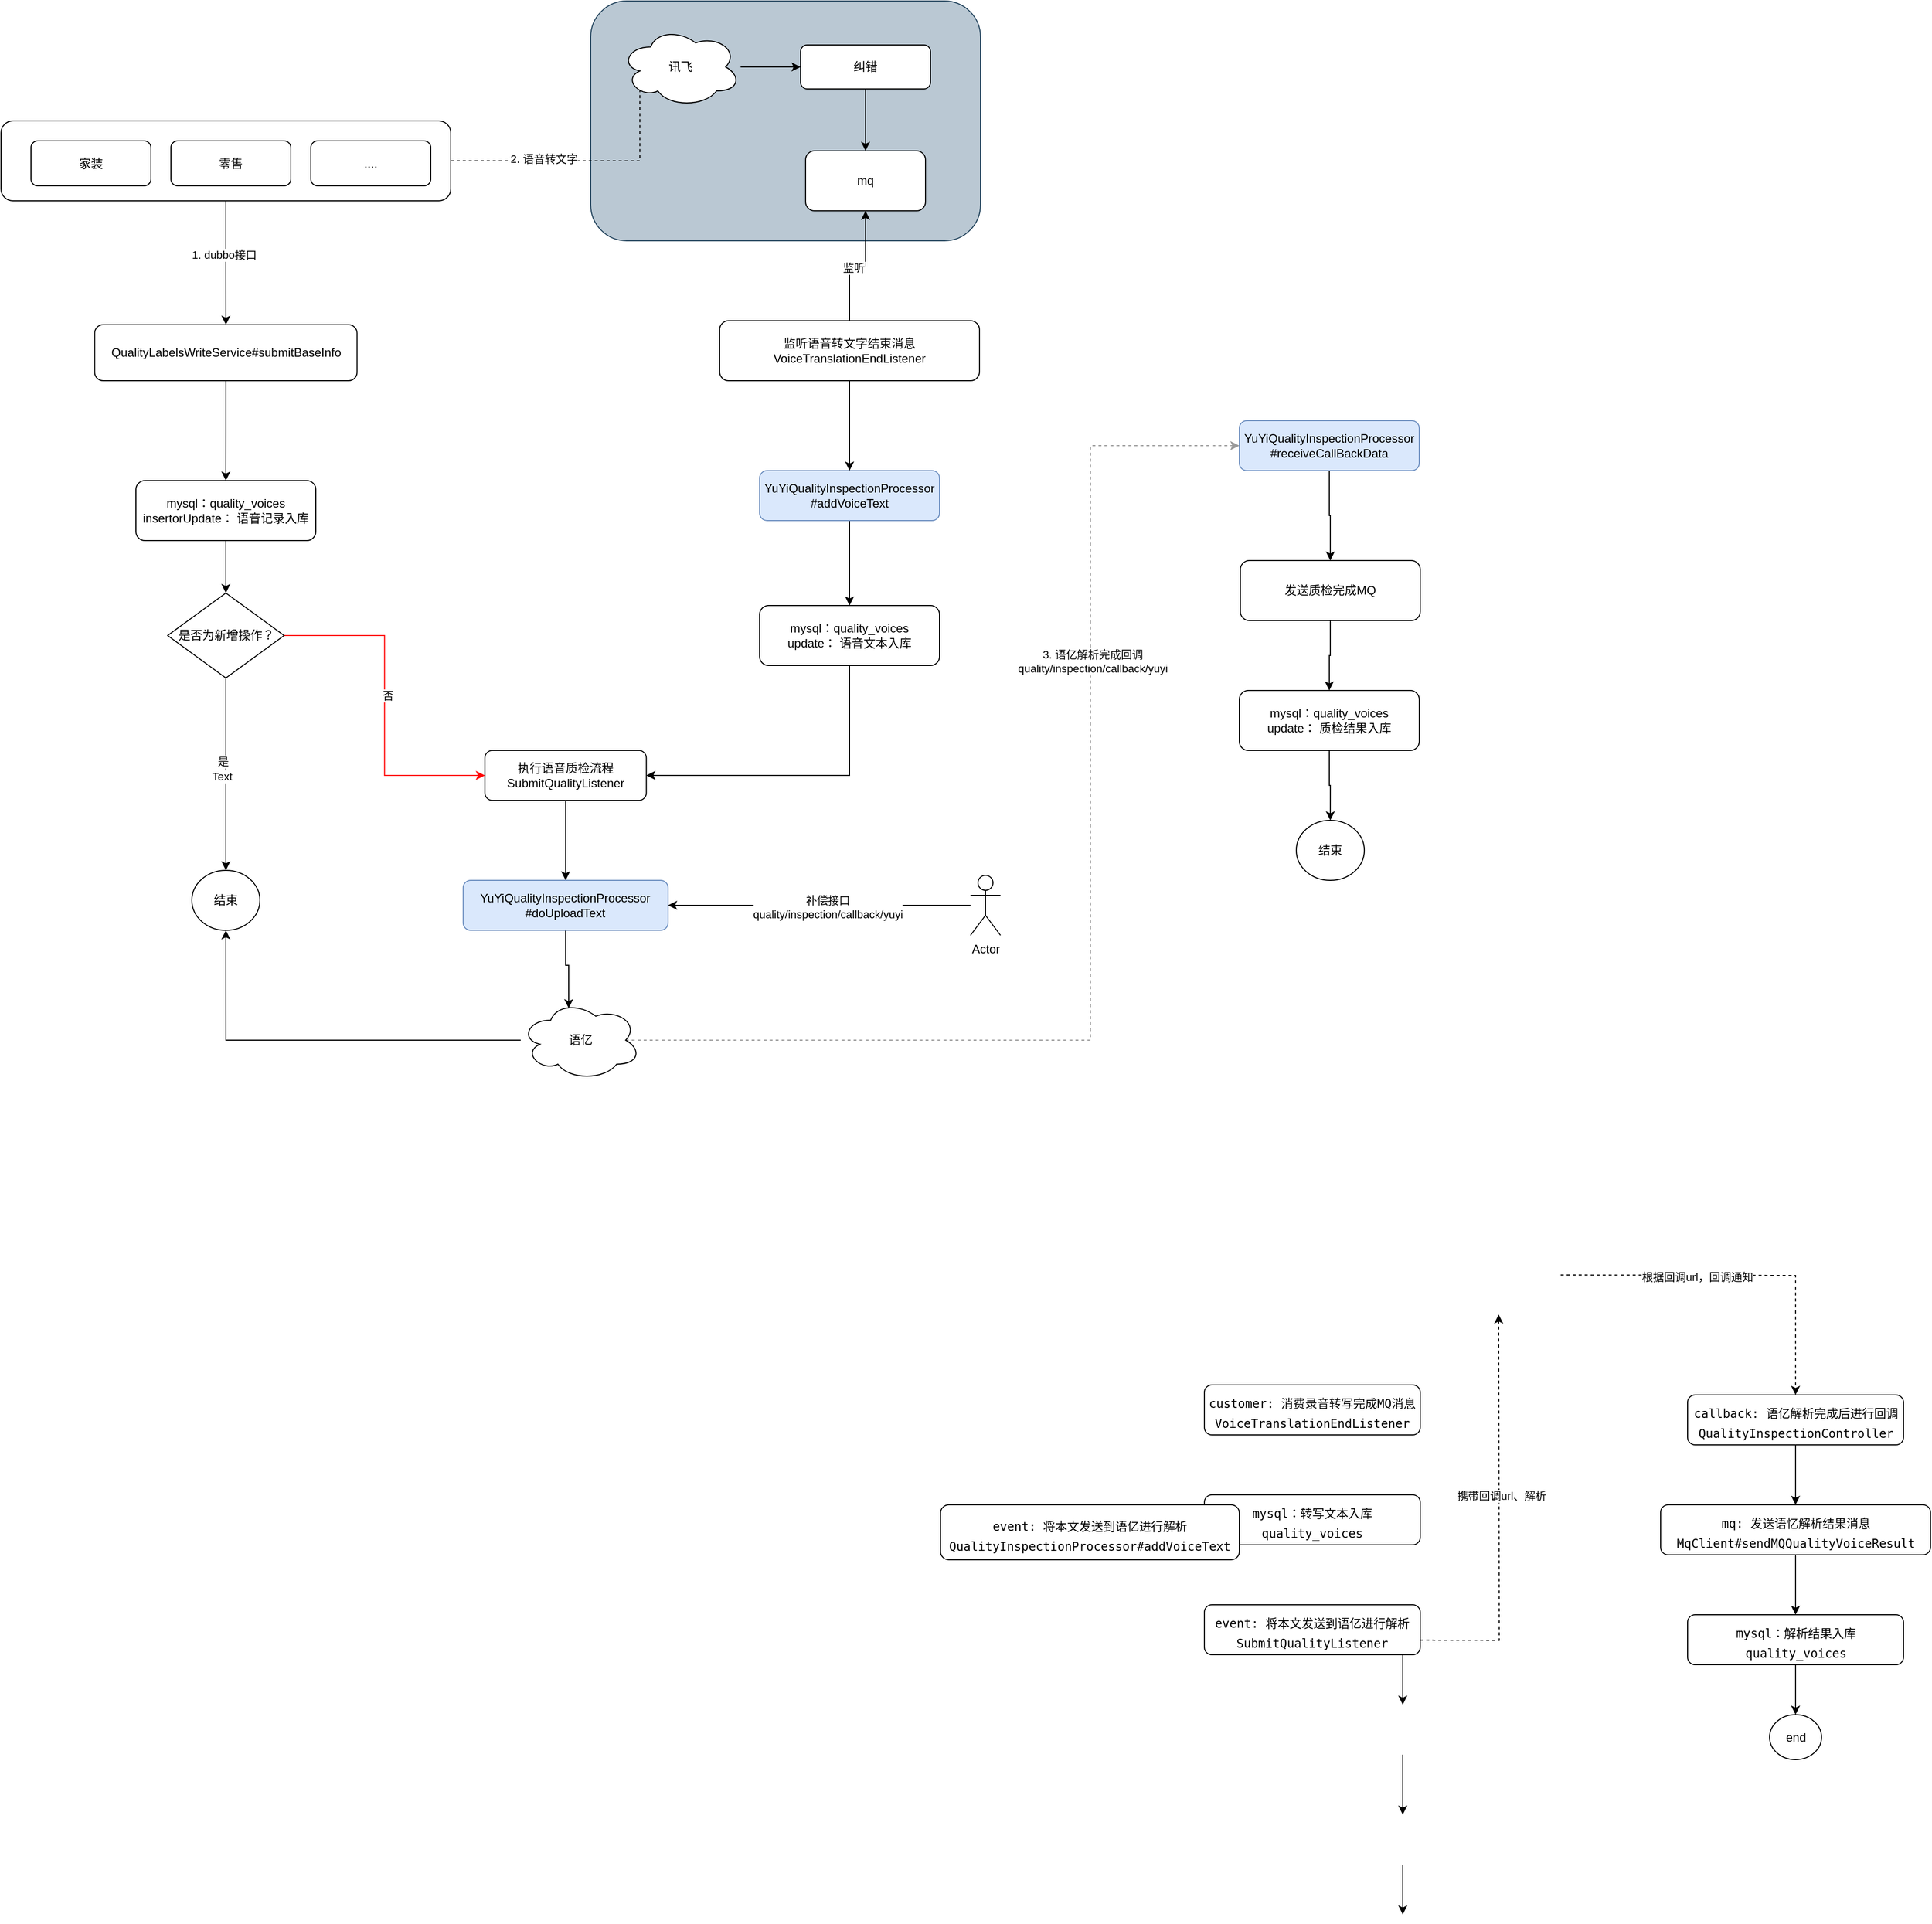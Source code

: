 <mxfile version="21.6.8" type="github">
  <diagram name="第 1 页" id="tPr0RWbO8Iqy3AoQoe7I">
    <mxGraphModel dx="1363" dy="2049" grid="1" gridSize="10" guides="1" tooltips="1" connect="1" arrows="1" fold="1" page="1" pageScale="1" pageWidth="827" pageHeight="1169" math="0" shadow="0">
      <root>
        <mxCell id="0" />
        <mxCell id="1" parent="0" />
        <mxCell id="bo52GMoFcjaKXzs8PNEk-110" value="" style="rounded=1;whiteSpace=wrap;html=1;fillColor=#bac8d3;strokeColor=#23445d;" vertex="1" parent="1">
          <mxGeometry x="660" y="-690" width="390" height="240" as="geometry" />
        </mxCell>
        <mxCell id="bo52GMoFcjaKXzs8PNEk-8" style="edgeStyle=orthogonalEdgeStyle;rounded=0;orthogonalLoop=1;jettySize=auto;html=1;" edge="1" parent="1">
          <mxGeometry relative="1" as="geometry">
            <mxPoint x="1472.5" y="1065" as="sourcePoint" />
            <mxPoint x="1472.5" y="1125" as="targetPoint" />
          </mxGeometry>
        </mxCell>
        <mxCell id="bo52GMoFcjaKXzs8PNEk-3" value="&lt;pre style=&quot;border-color: var(--border-color);&quot;&gt;&lt;font face=&quot;JetBrains Mono, monospace&quot;&gt;mysql：转写文本入库&lt;/font&gt;&lt;/pre&gt;&lt;pre style=&quot;border-color: var(--border-color); line-height: 0px;&quot;&gt;&lt;div style=&quot;&quot; data-line=&quot;true&quot; data-line-index=&quot;0&quot; data-zone-id=&quot;0&quot;&gt;quality_voices&lt;/div&gt;&lt;/pre&gt;" style="rounded=1;whiteSpace=wrap;html=1;" vertex="1" parent="1">
          <mxGeometry x="1274" y="805" width="216" height="50" as="geometry" />
        </mxCell>
        <mxCell id="bo52GMoFcjaKXzs8PNEk-6" style="edgeStyle=orthogonalEdgeStyle;rounded=0;orthogonalLoop=1;jettySize=auto;html=1;" edge="1" parent="1">
          <mxGeometry relative="1" as="geometry">
            <mxPoint x="1472.5" y="955" as="sourcePoint" />
            <mxPoint x="1472.5" y="1015" as="targetPoint" />
          </mxGeometry>
        </mxCell>
        <mxCell id="bo52GMoFcjaKXzs8PNEk-4" value="&lt;pre style=&quot;border-color: var(--border-color);&quot;&gt;&lt;font style=&quot;border-color: var(--border-color);&quot; face=&quot;JetBrains Mono, monospace&quot;&gt;customer: 消费录音转写完成MQ消息&lt;/font&gt;&lt;/pre&gt;&lt;pre style=&quot;border-color: var(--border-color); line-height: 0px;&quot;&gt;VoiceTranslationEndListener&lt;/pre&gt;" style="rounded=1;whiteSpace=wrap;html=1;" vertex="1" parent="1">
          <mxGeometry x="1274" y="695" width="216" height="50" as="geometry" />
        </mxCell>
        <mxCell id="bo52GMoFcjaKXzs8PNEk-23" style="edgeStyle=orthogonalEdgeStyle;rounded=0;orthogonalLoop=1;jettySize=auto;html=1;entryX=0.483;entryY=0.994;entryDx=0;entryDy=0;entryPerimeter=0;dashed=1;" edge="1" parent="1">
          <mxGeometry relative="1" as="geometry">
            <mxPoint x="1358" y="950.067" as="sourcePoint" />
            <mxPoint x="1568.46" y="624.52" as="targetPoint" />
          </mxGeometry>
        </mxCell>
        <mxCell id="bo52GMoFcjaKXzs8PNEk-26" value="携带回调url、解析" style="edgeLabel;html=1;align=center;verticalAlign=middle;resizable=0;points=[];" vertex="1" connectable="0" parent="bo52GMoFcjaKXzs8PNEk-23">
          <mxGeometry x="0.328" y="-2" relative="1" as="geometry">
            <mxPoint y="1" as="offset" />
          </mxGeometry>
        </mxCell>
        <mxCell id="bo52GMoFcjaKXzs8PNEk-29" style="edgeStyle=orthogonalEdgeStyle;rounded=0;orthogonalLoop=1;jettySize=auto;html=1;entryX=0.5;entryY=0;entryDx=0;entryDy=0;" edge="1" parent="1">
          <mxGeometry relative="1" as="geometry">
            <mxPoint x="1472.5" y="1175" as="sourcePoint" />
            <mxPoint x="1472.5" y="1225" as="targetPoint" />
          </mxGeometry>
        </mxCell>
        <mxCell id="bo52GMoFcjaKXzs8PNEk-7" value="&lt;pre style=&quot;border-color: var(--border-color);&quot;&gt;&lt;font face=&quot;JetBrains Mono, monospace&quot;&gt;event: 将本文发送到语亿进行解析&lt;/font&gt;&lt;/pre&gt;&lt;pre style=&quot;border-color: var(--border-color); line-height: 0px;&quot;&gt;&lt;div style=&quot;&quot; data-line=&quot;true&quot; data-line-index=&quot;0&quot; data-zone-id=&quot;0&quot;&gt;&lt;div style=&quot;&quot; data-line=&quot;true&quot; data-line-index=&quot;0&quot; data-zone-id=&quot;0&quot;&gt;SubmitQualityListener&lt;/div&gt;&lt;/div&gt;&lt;/pre&gt;" style="rounded=1;whiteSpace=wrap;html=1;" vertex="1" parent="1">
          <mxGeometry x="1274" y="915" width="216" height="50" as="geometry" />
        </mxCell>
        <mxCell id="bo52GMoFcjaKXzs8PNEk-17" style="edgeStyle=orthogonalEdgeStyle;rounded=0;orthogonalLoop=1;jettySize=auto;html=1;" edge="1" parent="1" source="bo52GMoFcjaKXzs8PNEk-11" target="bo52GMoFcjaKXzs8PNEk-16">
          <mxGeometry relative="1" as="geometry" />
        </mxCell>
        <mxCell id="bo52GMoFcjaKXzs8PNEk-11" value="&lt;pre style=&quot;border-color: var(--border-color);&quot;&gt;&lt;font face=&quot;JetBrains Mono, monospace&quot;&gt;callback: 语亿解析完成后进行回调&lt;/font&gt;&lt;/pre&gt;&lt;pre style=&quot;border-color: var(--border-color); line-height: 0px;&quot;&gt;&lt;div style=&quot;&quot; data-line=&quot;true&quot; data-line-index=&quot;0&quot; data-zone-id=&quot;0&quot;&gt;&lt;div style=&quot;&quot; data-line=&quot;true&quot; data-line-index=&quot;0&quot; data-zone-id=&quot;0&quot;&gt;&lt;div style=&quot;&quot; data-line=&quot;true&quot; data-line-index=&quot;0&quot; data-zone-id=&quot;0&quot;&gt;QualityInspectionController&lt;/div&gt;&lt;/div&gt;&lt;/div&gt;&lt;/pre&gt;" style="rounded=1;whiteSpace=wrap;html=1;" vertex="1" parent="1">
          <mxGeometry x="1757.5" y="705" width="216" height="50" as="geometry" />
        </mxCell>
        <mxCell id="bo52GMoFcjaKXzs8PNEk-19" style="edgeStyle=orthogonalEdgeStyle;rounded=0;orthogonalLoop=1;jettySize=auto;html=1;" edge="1" parent="1" source="bo52GMoFcjaKXzs8PNEk-16" target="bo52GMoFcjaKXzs8PNEk-18">
          <mxGeometry relative="1" as="geometry" />
        </mxCell>
        <mxCell id="bo52GMoFcjaKXzs8PNEk-16" value="&lt;pre style=&quot;border-color: var(--border-color);&quot;&gt;&lt;font face=&quot;JetBrains Mono, monospace&quot;&gt;mq: 发送语忆解析结果消息&lt;/font&gt;&lt;/pre&gt;&lt;pre style=&quot;border-color: var(--border-color); line-height: 0px;&quot;&gt;&lt;div style=&quot;&quot; data-line=&quot;true&quot; data-line-index=&quot;0&quot; data-zone-id=&quot;0&quot;&gt;&lt;div style=&quot;&quot; data-line=&quot;true&quot; data-line-index=&quot;0&quot; data-zone-id=&quot;0&quot;&gt;MqClient#sendMQQualityVoiceResult&lt;/div&gt;&lt;/div&gt;&lt;/pre&gt;" style="rounded=1;whiteSpace=wrap;html=1;" vertex="1" parent="1">
          <mxGeometry x="1730.5" y="815" width="270" height="50" as="geometry" />
        </mxCell>
        <mxCell id="bo52GMoFcjaKXzs8PNEk-21" style="edgeStyle=orthogonalEdgeStyle;rounded=0;orthogonalLoop=1;jettySize=auto;html=1;entryX=0.5;entryY=0;entryDx=0;entryDy=0;" edge="1" parent="1" source="bo52GMoFcjaKXzs8PNEk-18" target="bo52GMoFcjaKXzs8PNEk-20">
          <mxGeometry relative="1" as="geometry" />
        </mxCell>
        <mxCell id="bo52GMoFcjaKXzs8PNEk-18" value="&lt;pre style=&quot;border-color: var(--border-color);&quot;&gt;&lt;font face=&quot;JetBrains Mono, monospace&quot;&gt;mysql：解析结果入库&lt;/font&gt;&lt;/pre&gt;&lt;pre style=&quot;border-color: var(--border-color); line-height: 0px;&quot;&gt;&lt;div style=&quot;&quot; data-line=&quot;true&quot; data-line-index=&quot;0&quot; data-zone-id=&quot;0&quot;&gt;quality_voices&lt;/div&gt;&lt;/pre&gt;" style="rounded=1;whiteSpace=wrap;html=1;" vertex="1" parent="1">
          <mxGeometry x="1757.5" y="925" width="216" height="50" as="geometry" />
        </mxCell>
        <mxCell id="bo52GMoFcjaKXzs8PNEk-20" value="end" style="ellipse;whiteSpace=wrap;html=1;rounded=1;" vertex="1" parent="1">
          <mxGeometry x="1839.5" y="1025" width="52" height="45" as="geometry" />
        </mxCell>
        <mxCell id="bo52GMoFcjaKXzs8PNEk-24" style="edgeStyle=orthogonalEdgeStyle;rounded=0;orthogonalLoop=1;jettySize=auto;html=1;entryX=0.5;entryY=0;entryDx=0;entryDy=0;dashed=1;" edge="1" parent="1" target="bo52GMoFcjaKXzs8PNEk-11">
          <mxGeometry relative="1" as="geometry">
            <mxPoint x="1630.5" y="585" as="sourcePoint" />
          </mxGeometry>
        </mxCell>
        <mxCell id="bo52GMoFcjaKXzs8PNEk-27" value="根据回调url，回调通知" style="edgeLabel;html=1;align=center;verticalAlign=middle;resizable=0;points=[];" vertex="1" connectable="0" parent="bo52GMoFcjaKXzs8PNEk-24">
          <mxGeometry x="-0.23" relative="1" as="geometry">
            <mxPoint y="1" as="offset" />
          </mxGeometry>
        </mxCell>
        <mxCell id="bo52GMoFcjaKXzs8PNEk-60" style="edgeStyle=orthogonalEdgeStyle;rounded=0;orthogonalLoop=1;jettySize=auto;html=1;entryX=0;entryY=0.5;entryDx=0;entryDy=0;dashed=1;exitX=0.875;exitY=0.5;exitDx=0;exitDy=0;exitPerimeter=0;strokeColor=#999999;" edge="1" parent="1" source="bo52GMoFcjaKXzs8PNEk-22" target="bo52GMoFcjaKXzs8PNEk-33">
          <mxGeometry relative="1" as="geometry">
            <mxPoint x="743.75" y="350" as="sourcePoint" />
            <Array as="points">
              <mxPoint x="1160" y="350" />
              <mxPoint x="1160" y="-245" />
            </Array>
          </mxGeometry>
        </mxCell>
        <mxCell id="bo52GMoFcjaKXzs8PNEk-61" value="3. 语亿解析完成回调&lt;br&gt;&lt;div style=&quot;&quot;&gt;quality/inspection/callback/yuyi&lt;/div&gt;" style="edgeLabel;html=1;align=center;verticalAlign=middle;resizable=0;points=[];" vertex="1" connectable="0" parent="bo52GMoFcjaKXzs8PNEk-60">
          <mxGeometry x="0.397" y="-2" relative="1" as="geometry">
            <mxPoint as="offset" />
          </mxGeometry>
        </mxCell>
        <mxCell id="bo52GMoFcjaKXzs8PNEk-66" value="" style="edgeStyle=orthogonalEdgeStyle;rounded=0;orthogonalLoop=1;jettySize=auto;html=1;" edge="1" parent="1" source="bo52GMoFcjaKXzs8PNEk-22" target="bo52GMoFcjaKXzs8PNEk-65">
          <mxGeometry relative="1" as="geometry" />
        </mxCell>
        <mxCell id="bo52GMoFcjaKXzs8PNEk-22" value="&lt;pre style=&quot;border-color: var(--border-color);&quot;&gt;&lt;font style=&quot;border-color: var(--border-color);&quot; face=&quot;JetBrains Mono, monospace&quot;&gt;语亿&lt;/font&gt;&lt;/pre&gt;" style="ellipse;shape=cloud;whiteSpace=wrap;html=1;" vertex="1" parent="1">
          <mxGeometry x="590" y="310" width="120" height="80" as="geometry" />
        </mxCell>
        <mxCell id="bo52GMoFcjaKXzs8PNEk-28" value="&lt;pre style=&quot;border-color: var(--border-color);&quot;&gt;&lt;font face=&quot;JetBrains Mono, monospace&quot;&gt;event: 将本文发送到语亿进行解析&lt;/font&gt;&lt;/pre&gt;&lt;pre style=&quot;border-color: var(--border-color); line-height: 0px;&quot;&gt;&lt;div style=&quot;&quot; data-line=&quot;true&quot; data-line-index=&quot;0&quot; data-zone-id=&quot;0&quot;&gt;&lt;div style=&quot;&quot; data-line=&quot;true&quot; data-line-index=&quot;0&quot; data-zone-id=&quot;0&quot;&gt;&lt;div style=&quot;&quot; data-line=&quot;true&quot; data-line-index=&quot;0&quot; data-zone-id=&quot;0&quot;&gt;QualityInspectionProcessor#addVoiceText&lt;/div&gt;&lt;/div&gt;&lt;/div&gt;&lt;/pre&gt;" style="rounded=1;whiteSpace=wrap;html=1;" vertex="1" parent="1">
          <mxGeometry x="1010" y="815" width="299" height="55" as="geometry" />
        </mxCell>
        <mxCell id="bo52GMoFcjaKXzs8PNEk-52" style="edgeStyle=orthogonalEdgeStyle;rounded=0;orthogonalLoop=1;jettySize=auto;html=1;entryX=0.5;entryY=0;entryDx=0;entryDy=0;" edge="1" parent="1" source="bo52GMoFcjaKXzs8PNEk-32" target="bo52GMoFcjaKXzs8PNEk-53">
          <mxGeometry relative="1" as="geometry">
            <mxPoint x="1063.107" y="-85" as="targetPoint" />
          </mxGeometry>
        </mxCell>
        <mxCell id="bo52GMoFcjaKXzs8PNEk-32" value="&lt;div style=&quot;&quot;&gt;YuYiQualityInspectionProcessor&lt;br&gt;&lt;/div&gt;&lt;div style=&quot;&quot;&gt;#addVoiceText&lt;/div&gt;" style="rounded=1;whiteSpace=wrap;html=1;fillColor=#dae8fc;strokeColor=#6c8ebf;" vertex="1" parent="1">
          <mxGeometry x="829" y="-220" width="180" height="50" as="geometry" />
        </mxCell>
        <mxCell id="bo52GMoFcjaKXzs8PNEk-91" style="edgeStyle=orthogonalEdgeStyle;rounded=0;orthogonalLoop=1;jettySize=auto;html=1;entryX=0.5;entryY=0;entryDx=0;entryDy=0;" edge="1" parent="1" source="bo52GMoFcjaKXzs8PNEk-33" target="bo52GMoFcjaKXzs8PNEk-90">
          <mxGeometry relative="1" as="geometry" />
        </mxCell>
        <mxCell id="bo52GMoFcjaKXzs8PNEk-33" value="&lt;div style=&quot;&quot;&gt;&lt;div style=&quot;&quot;&gt;YuYiQualityInspectionProcessor&lt;/div&gt;&lt;/div&gt;&lt;div style=&quot;&quot;&gt;#receiveCallBackData&lt;/div&gt;" style="rounded=1;whiteSpace=wrap;html=1;fillColor=#dae8fc;strokeColor=#6c8ebf;" vertex="1" parent="1">
          <mxGeometry x="1309" y="-270" width="180" height="50" as="geometry" />
        </mxCell>
        <mxCell id="bo52GMoFcjaKXzs8PNEk-42" style="edgeStyle=orthogonalEdgeStyle;rounded=0;orthogonalLoop=1;jettySize=auto;html=1;" edge="1" parent="1" source="bo52GMoFcjaKXzs8PNEk-36" target="bo52GMoFcjaKXzs8PNEk-32">
          <mxGeometry relative="1" as="geometry" />
        </mxCell>
        <mxCell id="bo52GMoFcjaKXzs8PNEk-112" style="edgeStyle=orthogonalEdgeStyle;rounded=0;orthogonalLoop=1;jettySize=auto;html=1;entryX=0.5;entryY=1;entryDx=0;entryDy=0;" edge="1" parent="1" source="bo52GMoFcjaKXzs8PNEk-36" target="bo52GMoFcjaKXzs8PNEk-107">
          <mxGeometry relative="1" as="geometry" />
        </mxCell>
        <mxCell id="bo52GMoFcjaKXzs8PNEk-113" value="监听" style="edgeLabel;html=1;align=center;verticalAlign=middle;resizable=0;points=[];" vertex="1" connectable="0" parent="bo52GMoFcjaKXzs8PNEk-112">
          <mxGeometry x="-0.068" y="-2" relative="1" as="geometry">
            <mxPoint as="offset" />
          </mxGeometry>
        </mxCell>
        <mxCell id="bo52GMoFcjaKXzs8PNEk-36" value="&lt;div style=&quot;&quot;&gt;监听语音转文字结束消息&lt;/div&gt;&lt;div style=&quot;&quot;&gt;VoiceTranslationEndListener&lt;/div&gt;" style="rounded=1;whiteSpace=wrap;html=1;" vertex="1" parent="1">
          <mxGeometry x="789" y="-370" width="260" height="60" as="geometry" />
        </mxCell>
        <mxCell id="bo52GMoFcjaKXzs8PNEk-63" value="" style="edgeStyle=orthogonalEdgeStyle;rounded=0;orthogonalLoop=1;jettySize=auto;html=1;" edge="1" parent="1" source="bo52GMoFcjaKXzs8PNEk-43" target="bo52GMoFcjaKXzs8PNEk-64">
          <mxGeometry relative="1" as="geometry">
            <mxPoint x="295" y="-355" as="targetPoint" />
          </mxGeometry>
        </mxCell>
        <mxCell id="bo52GMoFcjaKXzs8PNEk-98" value="1. dubbo接口" style="edgeLabel;html=1;align=center;verticalAlign=middle;resizable=0;points=[];" vertex="1" connectable="0" parent="bo52GMoFcjaKXzs8PNEk-63">
          <mxGeometry x="-0.131" y="-2" relative="1" as="geometry">
            <mxPoint as="offset" />
          </mxGeometry>
        </mxCell>
        <mxCell id="bo52GMoFcjaKXzs8PNEk-100" style="edgeStyle=orthogonalEdgeStyle;rounded=0;orthogonalLoop=1;jettySize=auto;html=1;entryX=0.16;entryY=0.55;entryDx=0;entryDy=0;entryPerimeter=0;dashed=1;" edge="1" parent="1" source="bo52GMoFcjaKXzs8PNEk-43" target="bo52GMoFcjaKXzs8PNEk-72">
          <mxGeometry relative="1" as="geometry" />
        </mxCell>
        <mxCell id="bo52GMoFcjaKXzs8PNEk-102" value="2. 语音转文字" style="edgeLabel;html=1;align=center;verticalAlign=middle;resizable=0;points=[];" vertex="1" connectable="0" parent="bo52GMoFcjaKXzs8PNEk-100">
          <mxGeometry x="-0.333" y="2" relative="1" as="geometry">
            <mxPoint as="offset" />
          </mxGeometry>
        </mxCell>
        <mxCell id="bo52GMoFcjaKXzs8PNEk-43" value="" style="rounded=1;whiteSpace=wrap;html=1;" vertex="1" parent="1">
          <mxGeometry x="70" y="-570" width="450" height="80" as="geometry" />
        </mxCell>
        <mxCell id="bo52GMoFcjaKXzs8PNEk-44" value="家装" style="rounded=1;whiteSpace=wrap;html=1;" vertex="1" parent="1">
          <mxGeometry x="100" y="-550" width="120" height="45" as="geometry" />
        </mxCell>
        <mxCell id="bo52GMoFcjaKXzs8PNEk-45" value="零售" style="rounded=1;whiteSpace=wrap;html=1;" vertex="1" parent="1">
          <mxGeometry x="240" y="-550" width="120" height="45" as="geometry" />
        </mxCell>
        <mxCell id="bo52GMoFcjaKXzs8PNEk-46" value="...." style="rounded=1;whiteSpace=wrap;html=1;" vertex="1" parent="1">
          <mxGeometry x="380" y="-550" width="120" height="45" as="geometry" />
        </mxCell>
        <mxCell id="bo52GMoFcjaKXzs8PNEk-71" style="edgeStyle=orthogonalEdgeStyle;rounded=0;orthogonalLoop=1;jettySize=auto;html=1;entryX=1;entryY=0.5;entryDx=0;entryDy=0;exitX=0.5;exitY=1;exitDx=0;exitDy=0;" edge="1" parent="1" source="bo52GMoFcjaKXzs8PNEk-53" target="bo52GMoFcjaKXzs8PNEk-55">
          <mxGeometry relative="1" as="geometry">
            <mxPoint x="764.5" y="85" as="targetPoint" />
          </mxGeometry>
        </mxCell>
        <mxCell id="bo52GMoFcjaKXzs8PNEk-53" value="&lt;div style=&quot;&quot;&gt;mysql：quality_voices&lt;br&gt;&lt;/div&gt;&lt;div style=&quot;&quot;&gt;update： 语音文本入库&lt;/div&gt;" style="rounded=1;whiteSpace=wrap;html=1;fillColor=#FFFFFF;strokeColor=#000000;" vertex="1" parent="1">
          <mxGeometry x="829" y="-85" width="180" height="60" as="geometry" />
        </mxCell>
        <mxCell id="bo52GMoFcjaKXzs8PNEk-96" style="edgeStyle=orthogonalEdgeStyle;rounded=0;orthogonalLoop=1;jettySize=auto;html=1;entryX=0.5;entryY=0;entryDx=0;entryDy=0;" edge="1" parent="1" source="bo52GMoFcjaKXzs8PNEk-55" target="bo52GMoFcjaKXzs8PNEk-34">
          <mxGeometry relative="1" as="geometry" />
        </mxCell>
        <mxCell id="bo52GMoFcjaKXzs8PNEk-55" value="&lt;div style=&quot;&quot;&gt;执行语音质检流程&lt;/div&gt;&lt;div style=&quot;&quot;&gt;SubmitQualityListener&lt;/div&gt;" style="rounded=1;whiteSpace=wrap;html=1;" vertex="1" parent="1">
          <mxGeometry x="554.17" y="60" width="161.5" height="50" as="geometry" />
        </mxCell>
        <mxCell id="bo52GMoFcjaKXzs8PNEk-68" style="edgeStyle=orthogonalEdgeStyle;rounded=0;orthogonalLoop=1;jettySize=auto;html=1;entryX=0.5;entryY=0;entryDx=0;entryDy=0;" edge="1" parent="1" source="bo52GMoFcjaKXzs8PNEk-64" target="bo52GMoFcjaKXzs8PNEk-67">
          <mxGeometry relative="1" as="geometry" />
        </mxCell>
        <mxCell id="bo52GMoFcjaKXzs8PNEk-64" value="&lt;div style=&quot;&quot;&gt;QualityLabelsWriteService#submitBaseInfo&lt;/div&gt;" style="rounded=1;whiteSpace=wrap;html=1;" vertex="1" parent="1">
          <mxGeometry x="163.75" y="-366" width="262.5" height="56" as="geometry" />
        </mxCell>
        <mxCell id="bo52GMoFcjaKXzs8PNEk-65" value="结束" style="ellipse;whiteSpace=wrap;html=1;" vertex="1" parent="1">
          <mxGeometry x="260.97" y="180" width="68.07" height="60" as="geometry" />
        </mxCell>
        <mxCell id="bo52GMoFcjaKXzs8PNEk-82" style="edgeStyle=orthogonalEdgeStyle;rounded=0;orthogonalLoop=1;jettySize=auto;html=1;entryX=0.5;entryY=0;entryDx=0;entryDy=0;" edge="1" parent="1" source="bo52GMoFcjaKXzs8PNEk-67" target="bo52GMoFcjaKXzs8PNEk-81">
          <mxGeometry relative="1" as="geometry" />
        </mxCell>
        <mxCell id="bo52GMoFcjaKXzs8PNEk-67" value="&lt;div style=&quot;&quot;&gt;mysql：quality_voices&lt;br&gt;&lt;/div&gt;&lt;div style=&quot;&quot;&gt;insertorUpdate： 语音记录入库&lt;/div&gt;" style="rounded=1;whiteSpace=wrap;html=1;" vertex="1" parent="1">
          <mxGeometry x="205" y="-210" width="180" height="60" as="geometry" />
        </mxCell>
        <mxCell id="bo52GMoFcjaKXzs8PNEk-97" style="edgeStyle=orthogonalEdgeStyle;rounded=0;orthogonalLoop=1;jettySize=auto;html=1;entryX=0.4;entryY=0.1;entryDx=0;entryDy=0;entryPerimeter=0;" edge="1" parent="1" source="bo52GMoFcjaKXzs8PNEk-34" target="bo52GMoFcjaKXzs8PNEk-22">
          <mxGeometry relative="1" as="geometry" />
        </mxCell>
        <mxCell id="bo52GMoFcjaKXzs8PNEk-34" value="&lt;div style=&quot;&quot;&gt;&lt;div style=&quot;&quot;&gt;YuYiQualityInspectionProcessor&lt;/div&gt;&lt;/div&gt;&lt;div style=&quot;&quot;&gt;#doUploadText&lt;/div&gt;" style="rounded=1;whiteSpace=wrap;html=1;fillColor=#dae8fc;strokeColor=#6c8ebf;" vertex="1" parent="1">
          <mxGeometry x="532.42" y="190" width="205" height="50" as="geometry" />
        </mxCell>
        <mxCell id="bo52GMoFcjaKXzs8PNEk-73" style="edgeStyle=orthogonalEdgeStyle;rounded=0;orthogonalLoop=1;jettySize=auto;html=1;entryX=0;entryY=0.5;entryDx=0;entryDy=0;" edge="1" parent="1" source="bo52GMoFcjaKXzs8PNEk-72" target="bo52GMoFcjaKXzs8PNEk-104">
          <mxGeometry relative="1" as="geometry">
            <mxPoint x="920" y="-527" as="targetPoint" />
          </mxGeometry>
        </mxCell>
        <mxCell id="bo52GMoFcjaKXzs8PNEk-72" value="&lt;pre style=&quot;border-color: var(--border-color);&quot;&gt;&lt;font style=&quot;border-color: var(--border-color);&quot; face=&quot;JetBrains Mono, monospace&quot;&gt;讯飞&lt;/font&gt;&lt;/pre&gt;" style="ellipse;shape=cloud;whiteSpace=wrap;html=1;" vertex="1" parent="1">
          <mxGeometry x="690" y="-664" width="120" height="80" as="geometry" />
        </mxCell>
        <mxCell id="bo52GMoFcjaKXzs8PNEk-84" style="edgeStyle=orthogonalEdgeStyle;rounded=0;orthogonalLoop=1;jettySize=auto;html=1;entryX=0;entryY=0.5;entryDx=0;entryDy=0;strokeColor=#FF0000;" edge="1" parent="1" source="bo52GMoFcjaKXzs8PNEk-81" target="bo52GMoFcjaKXzs8PNEk-55">
          <mxGeometry relative="1" as="geometry">
            <mxPoint x="512.17" y="85" as="targetPoint" />
          </mxGeometry>
        </mxCell>
        <mxCell id="bo52GMoFcjaKXzs8PNEk-85" value="否" style="edgeLabel;html=1;align=center;verticalAlign=middle;resizable=0;points=[];" vertex="1" connectable="0" parent="bo52GMoFcjaKXzs8PNEk-84">
          <mxGeometry x="-0.06" y="3" relative="1" as="geometry">
            <mxPoint as="offset" />
          </mxGeometry>
        </mxCell>
        <mxCell id="bo52GMoFcjaKXzs8PNEk-86" style="edgeStyle=orthogonalEdgeStyle;rounded=0;orthogonalLoop=1;jettySize=auto;html=1;" edge="1" parent="1" source="bo52GMoFcjaKXzs8PNEk-81" target="bo52GMoFcjaKXzs8PNEk-65">
          <mxGeometry relative="1" as="geometry" />
        </mxCell>
        <mxCell id="bo52GMoFcjaKXzs8PNEk-87" value="是" style="edgeLabel;html=1;align=center;verticalAlign=middle;resizable=0;points=[];" vertex="1" connectable="0" parent="bo52GMoFcjaKXzs8PNEk-86">
          <mxGeometry x="-0.143" y="-3" relative="1" as="geometry">
            <mxPoint y="1" as="offset" />
          </mxGeometry>
        </mxCell>
        <mxCell id="bo52GMoFcjaKXzs8PNEk-99" value="Text" style="edgeLabel;html=1;align=center;verticalAlign=middle;resizable=0;points=[];" vertex="1" connectable="0" parent="bo52GMoFcjaKXzs8PNEk-86">
          <mxGeometry x="0.017" y="-4" relative="1" as="geometry">
            <mxPoint as="offset" />
          </mxGeometry>
        </mxCell>
        <mxCell id="bo52GMoFcjaKXzs8PNEk-81" value="是否为新增操作？" style="rhombus;whiteSpace=wrap;html=1;" vertex="1" parent="1">
          <mxGeometry x="236.75" y="-97.5" width="116.5" height="85" as="geometry" />
        </mxCell>
        <mxCell id="bo52GMoFcjaKXzs8PNEk-95" style="edgeStyle=orthogonalEdgeStyle;rounded=0;orthogonalLoop=1;jettySize=auto;html=1;" edge="1" parent="1" source="bo52GMoFcjaKXzs8PNEk-88" target="bo52GMoFcjaKXzs8PNEk-94">
          <mxGeometry relative="1" as="geometry" />
        </mxCell>
        <mxCell id="bo52GMoFcjaKXzs8PNEk-88" value="&lt;div style=&quot;&quot;&gt;mysql：quality_voices&lt;br&gt;&lt;/div&gt;&lt;div style=&quot;&quot;&gt;update： 质检结果入库&lt;/div&gt;" style="rounded=1;whiteSpace=wrap;html=1;" vertex="1" parent="1">
          <mxGeometry x="1309" width="180" height="60" as="geometry" />
        </mxCell>
        <mxCell id="bo52GMoFcjaKXzs8PNEk-92" style="edgeStyle=orthogonalEdgeStyle;rounded=0;orthogonalLoop=1;jettySize=auto;html=1;" edge="1" parent="1" source="bo52GMoFcjaKXzs8PNEk-90" target="bo52GMoFcjaKXzs8PNEk-88">
          <mxGeometry relative="1" as="geometry" />
        </mxCell>
        <mxCell id="bo52GMoFcjaKXzs8PNEk-90" value="&lt;div style=&quot;&quot;&gt;发送质检完成MQ&lt;/div&gt;" style="rounded=1;whiteSpace=wrap;html=1;" vertex="1" parent="1">
          <mxGeometry x="1310" y="-130" width="180" height="60" as="geometry" />
        </mxCell>
        <mxCell id="bo52GMoFcjaKXzs8PNEk-94" value="结束" style="ellipse;whiteSpace=wrap;html=1;" vertex="1" parent="1">
          <mxGeometry x="1365.97" y="130" width="68.07" height="60" as="geometry" />
        </mxCell>
        <mxCell id="bo52GMoFcjaKXzs8PNEk-108" value="" style="edgeStyle=orthogonalEdgeStyle;rounded=0;orthogonalLoop=1;jettySize=auto;html=1;" edge="1" parent="1" source="bo52GMoFcjaKXzs8PNEk-104" target="bo52GMoFcjaKXzs8PNEk-107">
          <mxGeometry relative="1" as="geometry" />
        </mxCell>
        <mxCell id="bo52GMoFcjaKXzs8PNEk-104" value="&lt;div style=&quot;&quot;&gt;纠错&lt;/div&gt;" style="rounded=1;whiteSpace=wrap;html=1;" vertex="1" parent="1">
          <mxGeometry x="870" y="-646" width="130" height="44" as="geometry" />
        </mxCell>
        <mxCell id="bo52GMoFcjaKXzs8PNEk-107" value="mq" style="whiteSpace=wrap;html=1;rounded=1;" vertex="1" parent="1">
          <mxGeometry x="875" y="-540" width="120" height="60" as="geometry" />
        </mxCell>
        <mxCell id="bo52GMoFcjaKXzs8PNEk-117" style="edgeStyle=orthogonalEdgeStyle;rounded=0;orthogonalLoop=1;jettySize=auto;html=1;entryX=1;entryY=0.5;entryDx=0;entryDy=0;" edge="1" parent="1" source="bo52GMoFcjaKXzs8PNEk-116" target="bo52GMoFcjaKXzs8PNEk-34">
          <mxGeometry relative="1" as="geometry" />
        </mxCell>
        <mxCell id="bo52GMoFcjaKXzs8PNEk-118" value="补偿接口&lt;br&gt;quality/inspection/callback/yuyi" style="edgeLabel;html=1;align=center;verticalAlign=middle;resizable=0;points=[];" vertex="1" connectable="0" parent="bo52GMoFcjaKXzs8PNEk-117">
          <mxGeometry x="-0.054" y="2" relative="1" as="geometry">
            <mxPoint as="offset" />
          </mxGeometry>
        </mxCell>
        <mxCell id="bo52GMoFcjaKXzs8PNEk-116" value="Actor" style="shape=umlActor;verticalLabelPosition=bottom;verticalAlign=top;html=1;outlineConnect=0;" vertex="1" parent="1">
          <mxGeometry x="1040" y="185" width="30" height="60" as="geometry" />
        </mxCell>
      </root>
    </mxGraphModel>
  </diagram>
</mxfile>
